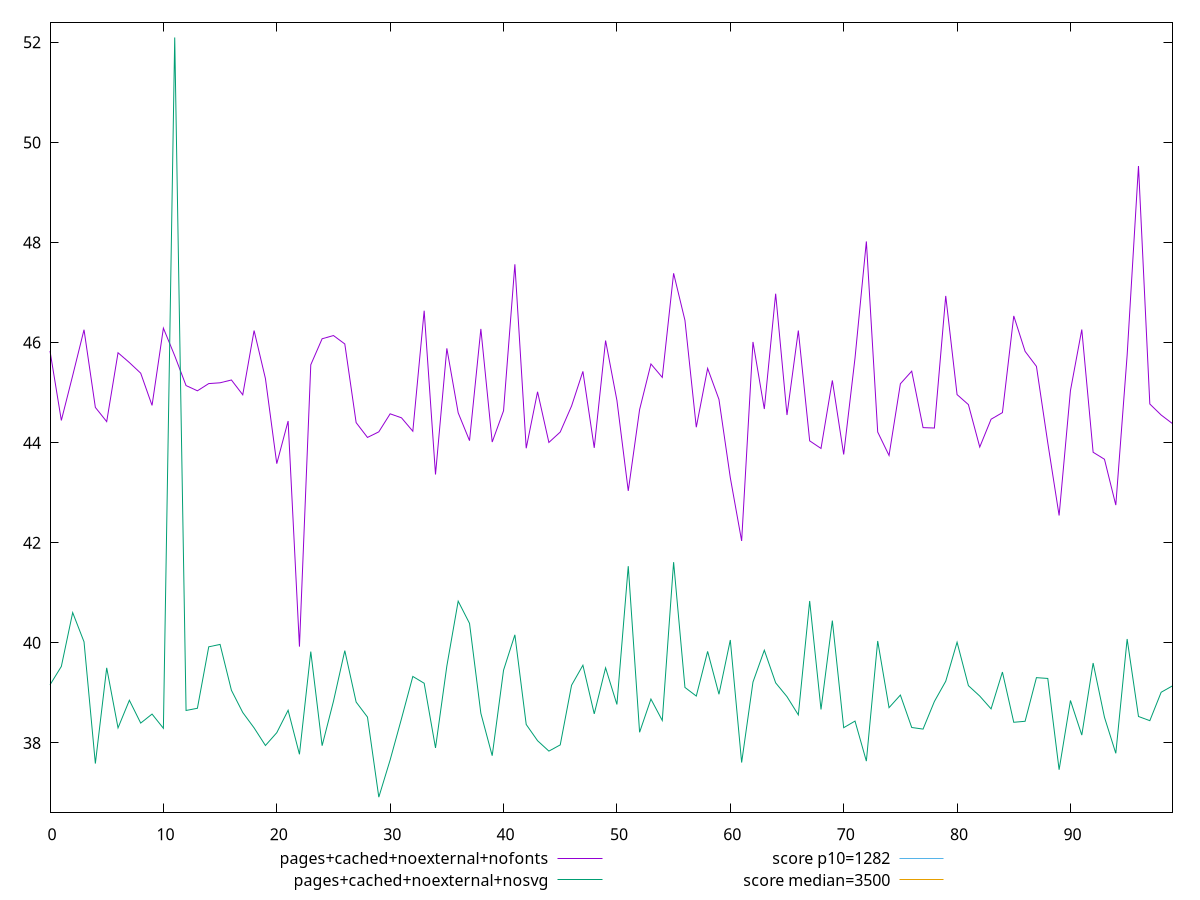 reset

$pagesCachedNoexternalNofonts <<EOF
0 45.83199999999998
1 44.44399999999999
2 45.339999999999975
3 46.25599999999999
4 44.70399999999999
5 44.42
6 45.79599999999999
7 45.59999999999999
8 45.38799999999999
9 44.743999999999986
10 46.28799999999998
11 45.73599999999999
12 45.14
13 45.03599999999999
14 45.17999999999999
15 45.19599999999999
16 45.25199999999999
17 44.95599999999999
18 46.239999999999995
19 45.27999999999999
20 43.579999999999984
21 44.431999999999995
22 39.92399999999998
23 45.55599999999998
24 46.075999999999986
25 46.139999999999986
26 45.97199999999999
27 44.39999999999999
28 44.103999999999985
29 44.21599999999999
30 44.57599999999999
31 44.49599999999999
32 44.227999999999994
33 46.63599999999998
34 43.36399999999999
35 45.883999999999986
36 44.59599999999999
37 44.03999999999998
38 46.27199999999999
39 44.01199999999999
40 44.63599999999998
41 47.56399999999998
42 43.887999999999984
43 45.015999999999984
44 44.00399999999999
45 44.21199999999999
46 44.731999999999985
47 45.42399999999998
48 43.895999999999994
49 46.03999999999998
50 44.84399999999999
51 43.036
52 44.66
53 45.57199999999999
54 45.30399999999999
55 47.383999999999986
56 46.44399999999999
57 44.30799999999999
58 45.483999999999995
59 44.864
60 43.29999999999998
61 42.035999999999994
62 46.011999999999986
63 44.67199999999999
64 46.976
65 44.55199999999999
66 46.23999999999998
67 44.03599999999999
68 43.883999999999986
69 45.24399999999999
70 43.763999999999996
71 45.69199999999998
72 48.019999999999996
73 44.21199999999999
74 43.743999999999986
75 45.17599999999999
76 45.428
77 44.3
78 44.292
79 46.93199999999999
80 44.959999999999994
81 44.76
82 43.91199999999999
83 44.46799999999999
84 44.599999999999994
85 46.532
86 45.823999999999984
87 45.524
88 43.99599999999999
89 42.54399999999999
90 45.04
91 46.25999999999999
92 43.807999999999986
93 43.66799999999999
94 42.751999999999995
95 45.748
96 49.52799999999999
97 44.77199999999999
98 44.55199999999999
99 44.37999999999998
EOF

$pagesCachedNoexternalNosvg <<EOF
0 39.15999999999999
1 39.527999999999984
2 40.604
3 40.01999999999998
4 37.587999999999994
5 39.49999999999999
6 38.3
7 38.85199999999999
8 38.39599999999999
9 38.57599999999999
10 38.29199999999999
11 52.095999999999975
12 38.647999999999996
13 38.69199999999999
14 39.91999999999999
15 39.96799999999999
16 39.05199999999999
17 38.60799999999999
18 38.29999999999999
19 37.94799999999998
20 38.20399999999999
21 38.65199999999999
22 37.77199999999999
23 39.823999999999984
24 37.94399999999999
25 38.83199999999999
26 39.843999999999994
27 38.81599999999999
28 38.51599999999999
29 36.91599999999999
30 37.65999999999998
31 38.483999999999995
32 39.32799999999999
33 39.19199999999999
34 37.89999999999999
35 39.53599999999999
36 40.83199999999999
37 40.38799999999999
38 38.591999999999985
39 37.743999999999986
40 39.451999999999984
41 40.16
42 38.36799999999999
43 38.044
44 37.83599999999999
45 37.959999999999994
46 39.15199999999999
47 39.55199999999999
48 38.57999999999999
49 39.499999999999986
50 38.76799999999998
51 41.53199999999999
52 38.211999999999996
53 38.87599999999999
54 38.447999999999986
55 41.611999999999995
56 39.108
57 38.93599999999999
58 39.82799999999999
59 38.97199999999999
60 40.056
61 37.608
62 39.215999999999994
63 39.85199999999998
64 39.19999999999999
65 38.923999999999985
66 38.55999999999999
67 40.83599999999999
68 38.667999999999985
69 40.44399999999998
70 38.30399999999999
71 38.43600000000001
72 37.63599999999999
73 40.03599999999999
74 38.70399999999999
75 38.95599999999999
76 38.30799999999999
77 38.27599999999999
78 38.82799999999999
79 39.231999999999985
80 40.011999999999986
81 39.14399999999999
82 38.93599999999999
83 38.679999999999986
84 39.41599999999998
85 38.41199999999999
86 38.43199999999999
87 39.30399999999999
88 39.288
89 37.46399999999999
90 38.847999999999985
91 38.15599999999999
92 39.59599999999999
93 38.511999999999986
94 37.79199999999999
95 40.075999999999986
96 38.52799999999999
97 38.44399999999998
98 39.011999999999986
99 39.139999999999986
EOF

set key outside below
set xrange [0:99]
set yrange [36.61239999999999:52.39959999999998]
set trange [36.61239999999999:52.39959999999998]
set terminal svg size 640, 520 enhanced background rgb 'white'
set output "report_00008_2021-01-22T20:58:29.167/bootup-time/comparison/line/6_vs_7.svg"

plot $pagesCachedNoexternalNofonts title "pages+cached+noexternal+nofonts" with line, \
     $pagesCachedNoexternalNosvg title "pages+cached+noexternal+nosvg" with line, \
     1282 title "score p10=1282", \
     3500 title "score median=3500"

reset
